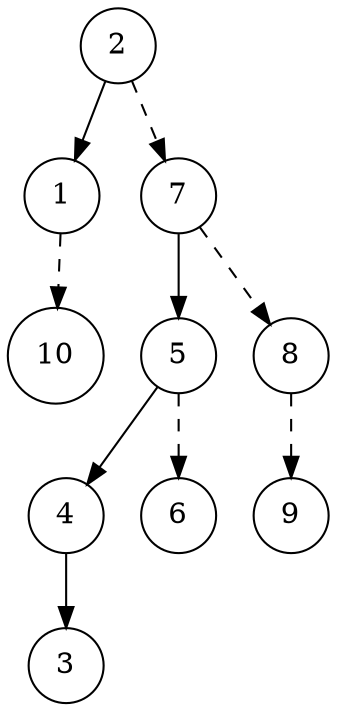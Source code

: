 digraph Tree {
    node [shape=circle];
    "2" -> "1";
    "2" -> "7" [style=dashed];
    "1" -> "10" [style=dashed];
    "7" -> "5";
    "7" -> "8" [style=dashed];
    "5" -> "4";
    "5" -> "6" [style=dashed];
    "4" -> "3";
    "8" -> "9" [style=dashed];
}
